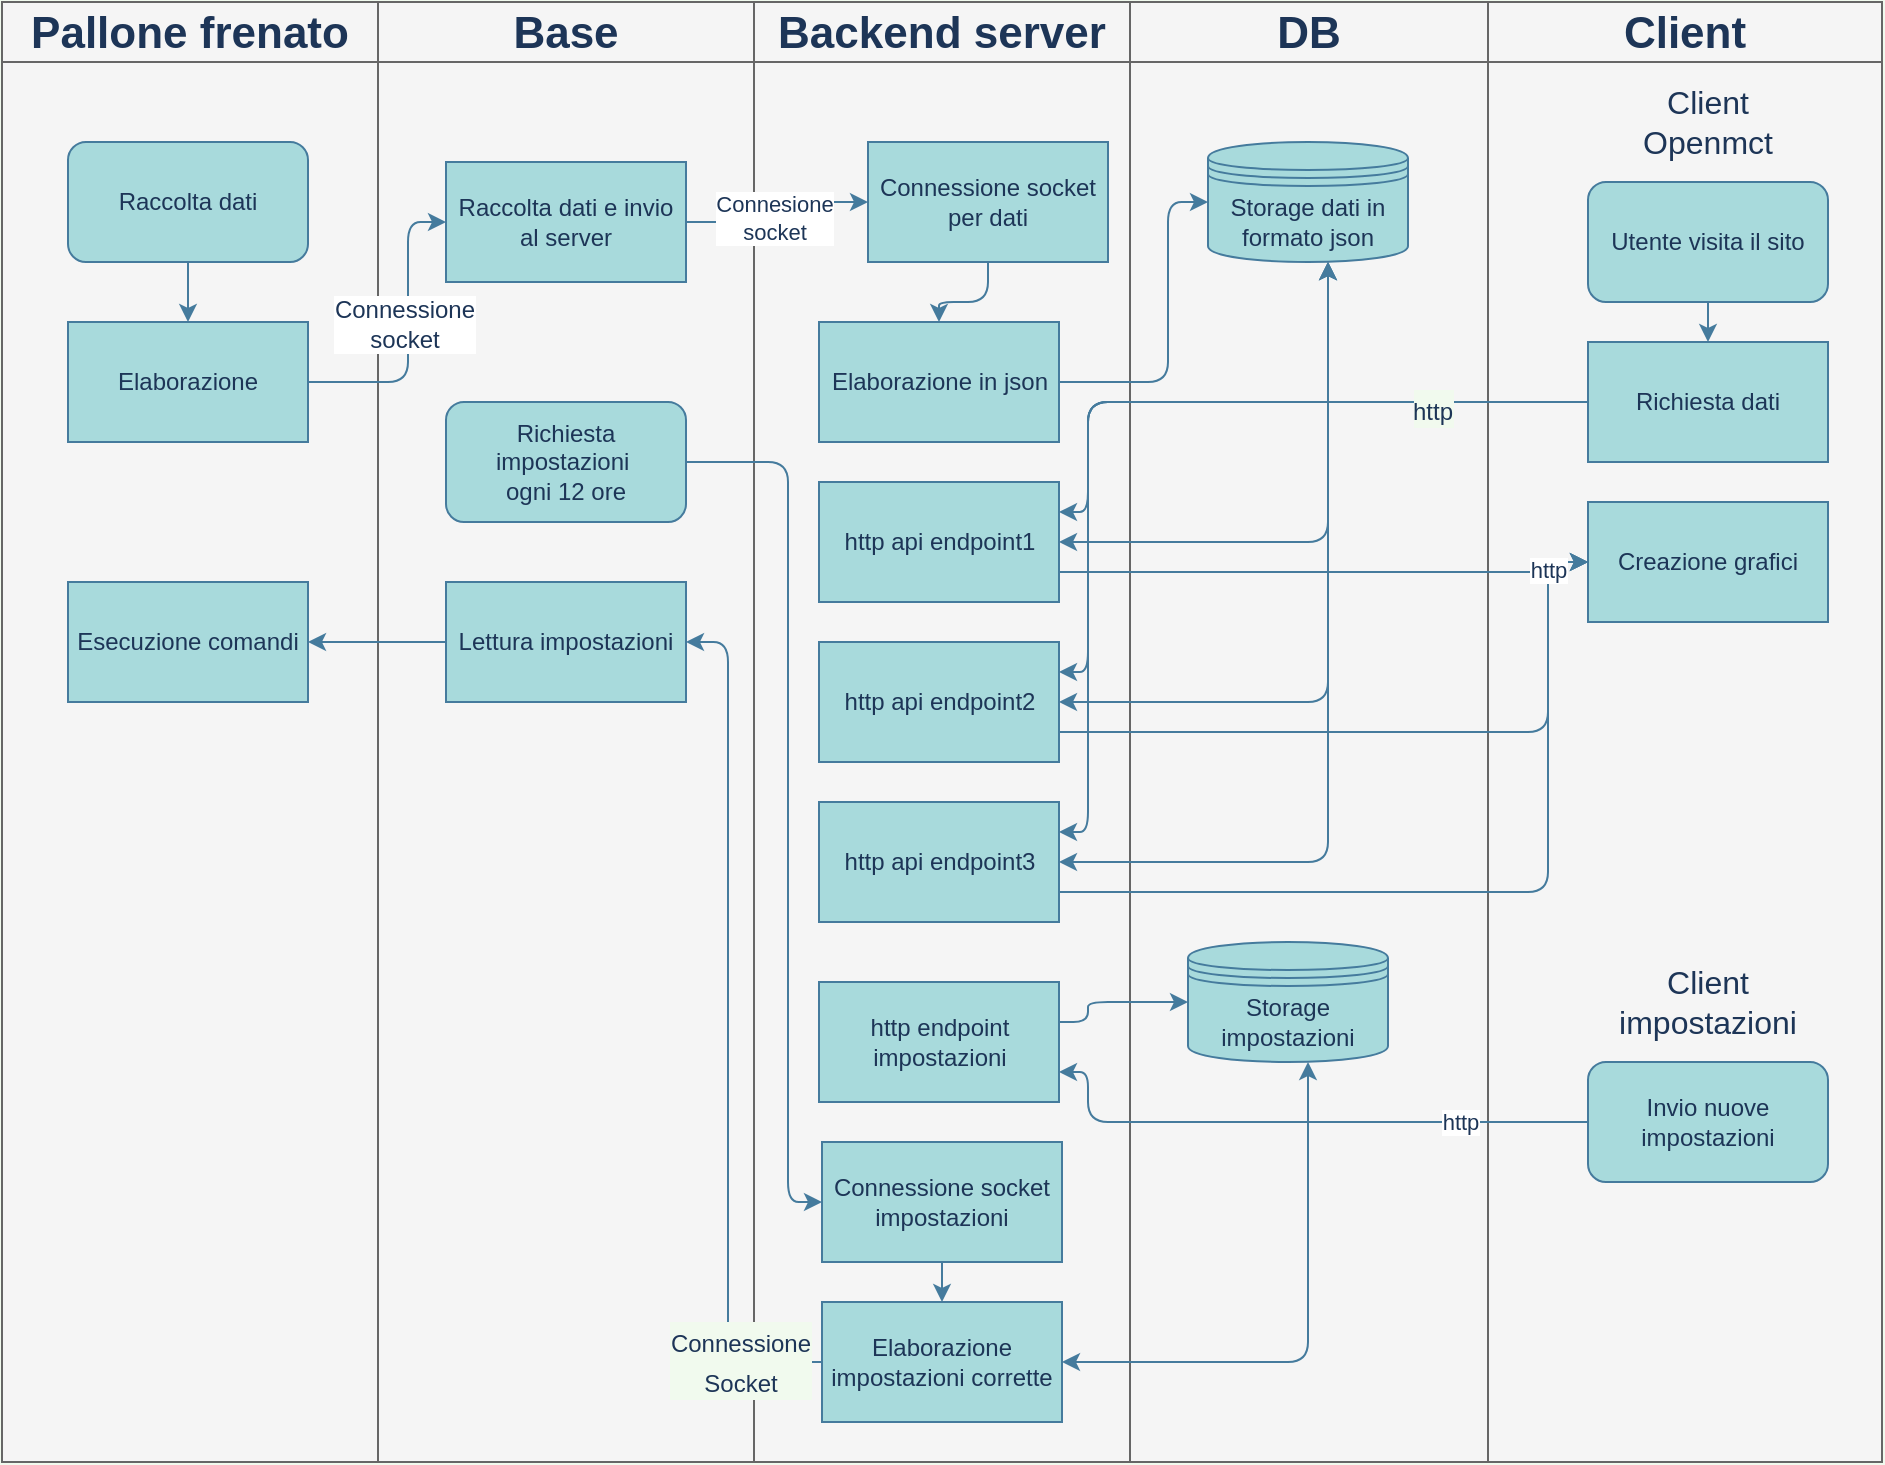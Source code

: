 <mxfile version="14.4.8" type="github">
  <diagram id="PwyaBWzQ6-fxvwa9Ljz5" name="Page-1">
    <mxGraphModel dx="1789" dy="549" grid="1" gridSize="10" guides="1" tooltips="1" connect="1" arrows="1" fold="1" page="1" pageScale="1" pageWidth="827" pageHeight="1169" background="#F1FAEE" math="0" shadow="0">
      <root>
        <mxCell id="0" />
        <mxCell id="1" parent="0" />
        <mxCell id="lO-5r40bLBqvEmJkPMS4-18" value="" style="shape=table;html=1;whiteSpace=wrap;startSize=0;container=1;collapsible=0;childLayout=tableLayout;fillColor=#f5f5f5;strokeColor=#666666;fontColor=#333333;" parent="1" vertex="1">
          <mxGeometry x="-113" y="30" width="940" height="730" as="geometry" />
        </mxCell>
        <mxCell id="lO-5r40bLBqvEmJkPMS4-19" value="" style="shape=partialRectangle;html=1;whiteSpace=wrap;collapsible=0;dropTarget=0;pointerEvents=0;fillColor=none;top=0;left=0;bottom=0;right=0;points=[[0,0.5],[1,0.5]];portConstraint=eastwest;strokeColor=#457B9D;fontColor=#1D3557;" parent="lO-5r40bLBqvEmJkPMS4-18" vertex="1">
          <mxGeometry width="940" height="30" as="geometry" />
        </mxCell>
        <mxCell id="lO-5r40bLBqvEmJkPMS4-20" value="&lt;font style=&quot;font-size: 22px&quot;&gt;&lt;b&gt;Pallone frenato&lt;/b&gt;&lt;/font&gt;" style="shape=partialRectangle;html=1;whiteSpace=wrap;connectable=0;overflow=hidden;fillColor=none;top=0;left=0;bottom=0;right=0;strokeColor=#457B9D;fontColor=#1D3557;" parent="lO-5r40bLBqvEmJkPMS4-19" vertex="1">
          <mxGeometry width="188" height="30" as="geometry" />
        </mxCell>
        <mxCell id="lO-5r40bLBqvEmJkPMS4-21" value="&lt;b&gt;&lt;font style=&quot;font-size: 22px&quot;&gt;Base&lt;/font&gt;&lt;/b&gt;" style="shape=partialRectangle;html=1;whiteSpace=wrap;connectable=0;overflow=hidden;fillColor=none;top=0;left=0;bottom=0;right=0;strokeColor=#457B9D;fontColor=#1D3557;" parent="lO-5r40bLBqvEmJkPMS4-19" vertex="1">
          <mxGeometry x="188" width="188" height="30" as="geometry" />
        </mxCell>
        <mxCell id="lO-5r40bLBqvEmJkPMS4-22" value="&lt;font style=&quot;font-size: 22px&quot;&gt;&lt;b&gt;Backend server&lt;/b&gt;&lt;/font&gt;" style="shape=partialRectangle;html=1;whiteSpace=wrap;connectable=0;overflow=hidden;fillColor=none;top=0;left=0;bottom=0;right=0;strokeColor=#457B9D;fontColor=#1D3557;" parent="lO-5r40bLBqvEmJkPMS4-19" vertex="1">
          <mxGeometry x="376" width="188" height="30" as="geometry" />
        </mxCell>
        <mxCell id="lO-5r40bLBqvEmJkPMS4-23" value="&lt;font style=&quot;font-size: 22px&quot;&gt;&lt;b&gt;DB&lt;/b&gt;&lt;/font&gt;" style="shape=partialRectangle;html=1;whiteSpace=wrap;connectable=0;overflow=hidden;fillColor=none;top=0;left=0;bottom=0;right=0;strokeColor=#457B9D;fontColor=#1D3557;" parent="lO-5r40bLBqvEmJkPMS4-19" vertex="1">
          <mxGeometry x="564" width="179" height="30" as="geometry" />
        </mxCell>
        <mxCell id="lO-5r40bLBqvEmJkPMS4-24" value="&lt;font style=&quot;font-size: 22px&quot;&gt;&lt;b&gt;Client&lt;/b&gt;&lt;/font&gt;" style="shape=partialRectangle;html=1;whiteSpace=wrap;connectable=0;overflow=hidden;fillColor=none;top=0;left=0;bottom=0;right=0;strokeColor=#457B9D;fontColor=#1D3557;" parent="lO-5r40bLBqvEmJkPMS4-19" vertex="1">
          <mxGeometry x="743" width="197" height="30" as="geometry" />
        </mxCell>
        <mxCell id="lO-5r40bLBqvEmJkPMS4-25" value="" style="shape=partialRectangle;html=1;whiteSpace=wrap;collapsible=0;dropTarget=0;pointerEvents=0;fillColor=none;top=0;left=0;bottom=0;right=0;points=[[0,0.5],[1,0.5]];portConstraint=eastwest;strokeColor=#457B9D;fontColor=#1D3557;" parent="lO-5r40bLBqvEmJkPMS4-18" vertex="1">
          <mxGeometry y="30" width="940" height="700" as="geometry" />
        </mxCell>
        <mxCell id="lO-5r40bLBqvEmJkPMS4-26" value="" style="shape=partialRectangle;html=1;whiteSpace=wrap;connectable=0;overflow=hidden;fillColor=none;top=0;left=0;bottom=0;right=0;strokeColor=#457B9D;fontColor=#1D3557;" parent="lO-5r40bLBqvEmJkPMS4-25" vertex="1">
          <mxGeometry width="188" height="700" as="geometry" />
        </mxCell>
        <mxCell id="lO-5r40bLBqvEmJkPMS4-27" value="" style="shape=partialRectangle;html=1;whiteSpace=wrap;connectable=0;overflow=hidden;fillColor=none;top=0;left=0;bottom=0;right=0;strokeColor=#457B9D;fontColor=#1D3557;" parent="lO-5r40bLBqvEmJkPMS4-25" vertex="1">
          <mxGeometry x="188" width="188" height="700" as="geometry" />
        </mxCell>
        <mxCell id="lO-5r40bLBqvEmJkPMS4-28" value="" style="shape=partialRectangle;html=1;whiteSpace=wrap;connectable=0;overflow=hidden;fillColor=none;top=0;left=0;bottom=0;right=0;strokeColor=#457B9D;fontColor=#1D3557;" parent="lO-5r40bLBqvEmJkPMS4-25" vertex="1">
          <mxGeometry x="376" width="188" height="700" as="geometry" />
        </mxCell>
        <mxCell id="lO-5r40bLBqvEmJkPMS4-29" value="" style="shape=partialRectangle;html=1;whiteSpace=wrap;connectable=0;overflow=hidden;fillColor=none;top=0;left=0;bottom=0;right=0;strokeColor=#457B9D;fontColor=#1D3557;" parent="lO-5r40bLBqvEmJkPMS4-25" vertex="1">
          <mxGeometry x="564" width="179" height="700" as="geometry" />
        </mxCell>
        <mxCell id="lO-5r40bLBqvEmJkPMS4-30" value="" style="shape=partialRectangle;html=1;whiteSpace=wrap;connectable=0;overflow=hidden;fillColor=none;top=0;left=0;bottom=0;right=0;strokeColor=#457B9D;fontColor=#1D3557;" parent="lO-5r40bLBqvEmJkPMS4-25" vertex="1">
          <mxGeometry x="743" width="197" height="700" as="geometry" />
        </mxCell>
        <mxCell id="lO-5r40bLBqvEmJkPMS4-94" style="edgeStyle=orthogonalEdgeStyle;rounded=0;orthogonalLoop=1;jettySize=auto;html=1;entryX=0.5;entryY=0;entryDx=0;entryDy=0;strokeColor=#457B9D;fontColor=#1D3557;labelBackgroundColor=#F1FAEE;" parent="1" target="lO-5r40bLBqvEmJkPMS4-37" edge="1">
          <mxGeometry relative="1" as="geometry">
            <mxPoint x="-20" y="160" as="sourcePoint" />
          </mxGeometry>
        </mxCell>
        <mxCell id="lO-5r40bLBqvEmJkPMS4-149" style="edgeStyle=orthogonalEdgeStyle;curved=0;rounded=1;sketch=0;orthogonalLoop=1;jettySize=auto;html=1;entryX=0;entryY=0.5;entryDx=0;entryDy=0;strokeColor=#457B9D;fillColor=#A8DADC;fontColor=#1D3557;" parent="1" source="lO-5r40bLBqvEmJkPMS4-37" target="lO-5r40bLBqvEmJkPMS4-86" edge="1">
          <mxGeometry relative="1" as="geometry">
            <Array as="points">
              <mxPoint x="90" y="220" />
              <mxPoint x="90" y="140" />
            </Array>
          </mxGeometry>
        </mxCell>
        <mxCell id="lO-5r40bLBqvEmJkPMS4-151" value="&lt;font style=&quot;font-size: 12px&quot;&gt;Connessione&lt;br&gt;socket&lt;br&gt;&lt;/font&gt;" style="edgeLabel;html=1;align=center;verticalAlign=middle;resizable=0;points=[];fontColor=#1D3557;" parent="lO-5r40bLBqvEmJkPMS4-149" vertex="1" connectable="0">
          <mxGeometry x="0.066" y="2" relative="1" as="geometry">
            <mxPoint as="offset" />
          </mxGeometry>
        </mxCell>
        <mxCell id="lO-5r40bLBqvEmJkPMS4-37" value="Elaborazione" style="rounded=0;whiteSpace=wrap;html=1;fillColor=#A8DADC;strokeColor=#457B9D;fontColor=#1D3557;" parent="1" vertex="1">
          <mxGeometry x="-80" y="190" width="120" height="60" as="geometry" />
        </mxCell>
        <mxCell id="lO-5r40bLBqvEmJkPMS4-103" style="edgeStyle=orthogonalEdgeStyle;rounded=1;orthogonalLoop=1;jettySize=auto;html=1;entryX=0.5;entryY=0;entryDx=0;entryDy=0;strokeColor=#457B9D;fontColor=#1D3557;labelBackgroundColor=#F1FAEE;" parent="1" source="lO-5r40bLBqvEmJkPMS4-45" target="lO-5r40bLBqvEmJkPMS4-88" edge="1">
          <mxGeometry relative="1" as="geometry" />
        </mxCell>
        <mxCell id="lO-5r40bLBqvEmJkPMS4-45" value="Connessione socket per dati" style="rounded=0;whiteSpace=wrap;html=1;fillColor=#A8DADC;strokeColor=#457B9D;fontColor=#1D3557;" parent="1" vertex="1">
          <mxGeometry x="320" y="100" width="120" height="60" as="geometry" />
        </mxCell>
        <mxCell id="lO-5r40bLBqvEmJkPMS4-123" style="edgeStyle=orthogonalEdgeStyle;rounded=1;orthogonalLoop=1;jettySize=auto;html=1;exitX=1;exitY=0.75;exitDx=0;exitDy=0;strokeColor=#457B9D;fontColor=#1D3557;labelBackgroundColor=#F1FAEE;" parent="1" source="lO-5r40bLBqvEmJkPMS4-56" edge="1">
          <mxGeometry relative="1" as="geometry">
            <mxPoint x="680" y="310" as="targetPoint" />
            <Array as="points">
              <mxPoint x="660" y="315" />
              <mxPoint x="660" y="310" />
            </Array>
          </mxGeometry>
        </mxCell>
        <mxCell id="lO-5r40bLBqvEmJkPMS4-56" value="http api endpoint1&lt;span style=&quot;color: rgba(0 , 0 , 0 , 0) ; font-family: monospace ; font-size: 0px&quot;&gt;%3CmxGraphModel%3E%3Croot%3E%3CmxCell%20id%3D%220%22%2F%3E%3CmxCell%20id%3D%221%22%20parent%3D%220%22%2F%3E%3CmxCell%20id%3D%222%22%20value%3D%22Lane%203%22%20style%3D%22swimlane%3Bhtml%3D1%3BstartSize%3D20%3B%22%20vertex%3D%221%22%20parent%3D%221%22%3E%3CmxGeometry%20x%3D%22470%22%20y%3D%2260%22%20width%3D%22120%22%20height%3D%22460%22%20as%3D%22geometry%22%2F%3E%3C%2FmxCell%3E%3C%2Froot%3E%3C%2FmxGraphModel%3E&lt;/span&gt;" style="rounded=0;whiteSpace=wrap;html=1;fillColor=#A8DADC;strokeColor=#457B9D;fontColor=#1D3557;" parent="1" vertex="1">
          <mxGeometry x="295.5" y="270" width="120" height="60" as="geometry" />
        </mxCell>
        <mxCell id="lO-5r40bLBqvEmJkPMS4-121" style="edgeStyle=orthogonalEdgeStyle;rounded=1;orthogonalLoop=1;jettySize=auto;html=1;exitX=1;exitY=0.75;exitDx=0;exitDy=0;entryX=0;entryY=0.5;entryDx=0;entryDy=0;strokeColor=#457B9D;fontColor=#1D3557;labelBackgroundColor=#F1FAEE;" parent="1" source="lO-5r40bLBqvEmJkPMS4-58" target="lO-5r40bLBqvEmJkPMS4-65" edge="1">
          <mxGeometry relative="1" as="geometry">
            <Array as="points">
              <mxPoint x="660" y="475" />
              <mxPoint x="660" y="310" />
            </Array>
          </mxGeometry>
        </mxCell>
        <mxCell id="lO-5r40bLBqvEmJkPMS4-58" value="http api endpoint3&lt;span style=&quot;color: rgba(0 , 0 , 0 , 0) ; font-family: monospace ; font-size: 0px&quot;&gt;%3CmxGraphModel%3E%3Croot%3E%3CmxCell%20id%3D%220%22%2F%3E%3CmxCell%20id%3D%221%22%20parent%3D%220%22%2F%3E%3CmxCell%20id%3D%222%22%20value%3D%22Lane%203%22%20style%3D%22swimlane%3Bhtml%3D1%3BstartSize%3D20%3B%22%20vertex%3D%221%22%20parent%3D%221%22%3E%3CmxGeometry%20x%3D%22470%22%20y%3D%2260%22%20width%3D%22120%22%20height%3D%22460%22%20as%3D%22geometry%22%2F%3E%3C%2FmxCell%3E%3C%2Froot%3E%3C%2FmxGraphModel%3E&lt;/span&gt;" style="rounded=0;whiteSpace=wrap;html=1;fillColor=#A8DADC;strokeColor=#457B9D;fontColor=#1D3557;" parent="1" vertex="1">
          <mxGeometry x="295.5" y="430" width="120" height="60" as="geometry" />
        </mxCell>
        <mxCell id="lO-5r40bLBqvEmJkPMS4-120" style="edgeStyle=orthogonalEdgeStyle;rounded=1;orthogonalLoop=1;jettySize=auto;html=1;exitX=1;exitY=0.75;exitDx=0;exitDy=0;entryX=0;entryY=0.5;entryDx=0;entryDy=0;strokeColor=#457B9D;fontColor=#1D3557;labelBackgroundColor=#F1FAEE;" parent="1" source="lO-5r40bLBqvEmJkPMS4-59" target="lO-5r40bLBqvEmJkPMS4-65" edge="1">
          <mxGeometry relative="1" as="geometry">
            <Array as="points">
              <mxPoint x="660" y="395" />
              <mxPoint x="660" y="310" />
            </Array>
          </mxGeometry>
        </mxCell>
        <mxCell id="lO-5r40bLBqvEmJkPMS4-152" value="http" style="edgeLabel;html=1;align=center;verticalAlign=middle;resizable=0;points=[];fontColor=#1D3557;" parent="lO-5r40bLBqvEmJkPMS4-120" vertex="1" connectable="0">
          <mxGeometry x="0.866" relative="1" as="geometry">
            <mxPoint as="offset" />
          </mxGeometry>
        </mxCell>
        <mxCell id="lO-5r40bLBqvEmJkPMS4-59" value="http api endpoint2&lt;span style=&quot;color: rgba(0 , 0 , 0 , 0) ; font-family: monospace ; font-size: 0px&quot;&gt;%3CmxGraphModel%3E%3Croot%3E%3CmxCell%20id%3D%220%22%2F%3E%3CmxCell%20id%3D%221%22%20parent%3D%220%22%2F%3E%3CmxCell%20id%3D%222%22%20value%3D%22Lane%203%22%20style%3D%22swimlane%3Bhtml%3D1%3BstartSize%3D20%3B%22%20vertex%3D%221%22%20parent%3D%221%22%3E%3CmxGeometry%20x%3D%22470%22%20y%3D%2260%22%20width%3D%22120%22%20height%3D%22460%22%20as%3D%22geometry%22%2F%3E%3C%2FmxCell%3E%3C%2Froot%3E%3C%2FmxGraphModel%3&lt;/span&gt;" style="rounded=0;whiteSpace=wrap;html=1;fillColor=#A8DADC;strokeColor=#457B9D;fontColor=#1D3557;" parent="1" vertex="1">
          <mxGeometry x="295.5" y="350" width="120" height="60" as="geometry" />
        </mxCell>
        <mxCell id="lO-5r40bLBqvEmJkPMS4-146" style="edgeStyle=orthogonalEdgeStyle;rounded=1;orthogonalLoop=1;jettySize=auto;html=1;exitX=0.5;exitY=1;exitDx=0;exitDy=0;entryX=0.5;entryY=0;entryDx=0;entryDy=0;strokeColor=#457B9D;fontSize=16;fontColor=#1D3557;labelBackgroundColor=#F1FAEE;" parent="1" target="lO-5r40bLBqvEmJkPMS4-64" edge="1">
          <mxGeometry relative="1" as="geometry">
            <mxPoint x="740" y="180" as="sourcePoint" />
          </mxGeometry>
        </mxCell>
        <mxCell id="lO-5r40bLBqvEmJkPMS4-116" style="edgeStyle=orthogonalEdgeStyle;rounded=1;orthogonalLoop=1;jettySize=auto;html=1;entryX=1;entryY=0.25;entryDx=0;entryDy=0;strokeColor=#457B9D;fontColor=#1D3557;labelBackgroundColor=#F1FAEE;" parent="1" source="lO-5r40bLBqvEmJkPMS4-64" target="lO-5r40bLBqvEmJkPMS4-56" edge="1">
          <mxGeometry relative="1" as="geometry">
            <Array as="points">
              <mxPoint x="430" y="230" />
              <mxPoint x="430" y="285" />
            </Array>
          </mxGeometry>
        </mxCell>
        <mxCell id="lO-5r40bLBqvEmJkPMS4-117" style="edgeStyle=orthogonalEdgeStyle;rounded=1;orthogonalLoop=1;jettySize=auto;html=1;entryX=1;entryY=0.25;entryDx=0;entryDy=0;strokeColor=#457B9D;fontColor=#1D3557;labelBackgroundColor=#F1FAEE;" parent="1" source="lO-5r40bLBqvEmJkPMS4-64" target="lO-5r40bLBqvEmJkPMS4-59" edge="1">
          <mxGeometry relative="1" as="geometry">
            <Array as="points">
              <mxPoint x="430" y="230" />
              <mxPoint x="430" y="365" />
            </Array>
          </mxGeometry>
        </mxCell>
        <mxCell id="lO-5r40bLBqvEmJkPMS4-118" style="edgeStyle=orthogonalEdgeStyle;rounded=1;orthogonalLoop=1;jettySize=auto;html=1;entryX=1;entryY=0.25;entryDx=0;entryDy=0;strokeColor=#457B9D;fontColor=#1D3557;labelBackgroundColor=#F1FAEE;" parent="1" source="lO-5r40bLBqvEmJkPMS4-64" target="lO-5r40bLBqvEmJkPMS4-58" edge="1">
          <mxGeometry relative="1" as="geometry">
            <Array as="points">
              <mxPoint x="430" y="230" />
              <mxPoint x="430" y="445" />
            </Array>
          </mxGeometry>
        </mxCell>
        <mxCell id="lO-5r40bLBqvEmJkPMS4-145" value="&lt;font style=&quot;font-size: 12px&quot;&gt;http&lt;/font&gt;" style="edgeLabel;html=1;align=center;verticalAlign=middle;resizable=0;points=[];fontSize=16;fontColor=#1D3557;labelBackgroundColor=#F1FAEE;" parent="lO-5r40bLBqvEmJkPMS4-118" vertex="1" connectable="0">
          <mxGeometry x="-0.674" y="3" relative="1" as="geometry">
            <mxPoint as="offset" />
          </mxGeometry>
        </mxCell>
        <mxCell id="lO-5r40bLBqvEmJkPMS4-64" value="Richiesta dati" style="rounded=0;whiteSpace=wrap;html=1;fillColor=#A8DADC;strokeColor=#457B9D;fontColor=#1D3557;" parent="1" vertex="1">
          <mxGeometry x="680" y="200" width="120" height="60" as="geometry" />
        </mxCell>
        <mxCell id="lO-5r40bLBqvEmJkPMS4-65" value="Creazione grafici" style="rounded=0;whiteSpace=wrap;html=1;fillColor=#A8DADC;strokeColor=#457B9D;fontColor=#1D3557;" parent="1" vertex="1">
          <mxGeometry x="680" y="280" width="120" height="60" as="geometry" />
        </mxCell>
        <mxCell id="lO-5r40bLBqvEmJkPMS4-79" value="&lt;font style=&quot;font-size: 16px&quot;&gt;Client&lt;br&gt;Openmct&lt;/font&gt;" style="text;html=1;strokeColor=none;fillColor=none;align=center;verticalAlign=middle;whiteSpace=wrap;rounded=0;fontColor=#1D3557;" parent="1" vertex="1">
          <mxGeometry x="720" y="80" width="40" height="20" as="geometry" />
        </mxCell>
        <mxCell id="lO-5r40bLBqvEmJkPMS4-126" style="edgeStyle=orthogonalEdgeStyle;rounded=1;orthogonalLoop=1;jettySize=auto;html=1;entryX=1;entryY=0.75;entryDx=0;entryDy=0;strokeColor=#457B9D;fontSize=16;fontColor=#1D3557;labelBackgroundColor=#F1FAEE;" parent="1" target="lO-5r40bLBqvEmJkPMS4-84" edge="1">
          <mxGeometry relative="1" as="geometry">
            <Array as="points">
              <mxPoint x="430" y="590" />
              <mxPoint x="430" y="565" />
            </Array>
            <mxPoint x="688.333" y="590" as="sourcePoint" />
          </mxGeometry>
        </mxCell>
        <mxCell id="lO-5r40bLBqvEmJkPMS4-153" value="http" style="edgeLabel;html=1;align=center;verticalAlign=middle;resizable=0;points=[];fontColor=#1D3557;" parent="lO-5r40bLBqvEmJkPMS4-126" vertex="1" connectable="0">
          <mxGeometry x="-0.514" relative="1" as="geometry">
            <mxPoint as="offset" />
          </mxGeometry>
        </mxCell>
        <mxCell id="lO-5r40bLBqvEmJkPMS4-134" style="edgeStyle=orthogonalEdgeStyle;rounded=1;orthogonalLoop=1;jettySize=auto;html=1;entryX=0;entryY=0.5;entryDx=0;entryDy=0;strokeColor=#457B9D;fontSize=16;fontColor=#1D3557;labelBackgroundColor=#F1FAEE;" parent="1" target="lO-5r40bLBqvEmJkPMS4-87" edge="1">
          <mxGeometry relative="1" as="geometry">
            <Array as="points">
              <mxPoint x="219" y="260" />
              <mxPoint x="280" y="260" />
              <mxPoint x="280" y="630" />
            </Array>
            <mxPoint x="219" y="250" as="sourcePoint" />
          </mxGeometry>
        </mxCell>
        <mxCell id="lO-5r40bLBqvEmJkPMS4-127" style="edgeStyle=orthogonalEdgeStyle;rounded=1;orthogonalLoop=1;jettySize=auto;html=1;entryX=0;entryY=0.5;entryDx=0;entryDy=0;strokeColor=#457B9D;fontSize=16;fontColor=#1D3557;labelBackgroundColor=#F1FAEE;" parent="1" source="lO-5r40bLBqvEmJkPMS4-84" edge="1">
          <mxGeometry relative="1" as="geometry">
            <Array as="points">
              <mxPoint x="430" y="540" />
              <mxPoint x="430" y="530" />
            </Array>
            <mxPoint x="480" y="530" as="targetPoint" />
          </mxGeometry>
        </mxCell>
        <mxCell id="lO-5r40bLBqvEmJkPMS4-84" value="http endpoint impostazioni" style="rounded=0;whiteSpace=wrap;html=1;fillColor=#A8DADC;strokeColor=#457B9D;fontColor=#1D3557;" parent="1" vertex="1">
          <mxGeometry x="295.5" y="520" width="120" height="60" as="geometry" />
        </mxCell>
        <mxCell id="lO-5r40bLBqvEmJkPMS4-147" style="edgeStyle=orthogonalEdgeStyle;curved=0;rounded=1;sketch=0;orthogonalLoop=1;jettySize=auto;html=1;entryX=0;entryY=0.5;entryDx=0;entryDy=0;strokeColor=#457B9D;fillColor=#A8DADC;fontColor=#1D3557;" parent="1" source="lO-5r40bLBqvEmJkPMS4-86" target="lO-5r40bLBqvEmJkPMS4-45" edge="1">
          <mxGeometry relative="1" as="geometry">
            <Array as="points">
              <mxPoint x="290" y="140" />
              <mxPoint x="290" y="130" />
            </Array>
          </mxGeometry>
        </mxCell>
        <mxCell id="lO-5r40bLBqvEmJkPMS4-148" value="Connesione&lt;br&gt;socket" style="edgeLabel;html=1;align=center;verticalAlign=middle;resizable=0;points=[];fontColor=#1D3557;" parent="lO-5r40bLBqvEmJkPMS4-147" vertex="1" connectable="0">
          <mxGeometry x="-0.13" y="2" relative="1" as="geometry">
            <mxPoint as="offset" />
          </mxGeometry>
        </mxCell>
        <mxCell id="lO-5r40bLBqvEmJkPMS4-86" value="Raccolta dati e invio al server" style="rounded=0;whiteSpace=wrap;html=1;fillColor=#A8DADC;strokeColor=#457B9D;fontColor=#1D3557;" parent="1" vertex="1">
          <mxGeometry x="109" y="110" width="120" height="60" as="geometry" />
        </mxCell>
        <mxCell id="lO-5r40bLBqvEmJkPMS4-87" value="Connessione socket impostazioni" style="rounded=0;whiteSpace=wrap;html=1;fillColor=#A8DADC;strokeColor=#457B9D;fontColor=#1D3557;" parent="1" vertex="1">
          <mxGeometry x="297" y="600" width="120" height="60" as="geometry" />
        </mxCell>
        <mxCell id="lO-5r40bLBqvEmJkPMS4-104" style="edgeStyle=orthogonalEdgeStyle;rounded=1;orthogonalLoop=1;jettySize=auto;html=1;entryX=0;entryY=0.5;entryDx=0;entryDy=0;strokeColor=#457B9D;fontColor=#1D3557;labelBackgroundColor=#F1FAEE;" parent="1" source="lO-5r40bLBqvEmJkPMS4-88" edge="1">
          <mxGeometry relative="1" as="geometry">
            <Array as="points">
              <mxPoint x="470" y="220" />
              <mxPoint x="470" y="130" />
            </Array>
            <mxPoint x="490" y="130" as="targetPoint" />
          </mxGeometry>
        </mxCell>
        <mxCell id="lO-5r40bLBqvEmJkPMS4-88" value="Elaborazione in json" style="rounded=0;whiteSpace=wrap;html=1;fillColor=#A8DADC;strokeColor=#457B9D;fontColor=#1D3557;" parent="1" vertex="1">
          <mxGeometry x="295.5" y="190" width="120" height="60" as="geometry" />
        </mxCell>
        <mxCell id="lO-5r40bLBqvEmJkPMS4-141" style="edgeStyle=orthogonalEdgeStyle;rounded=1;orthogonalLoop=1;jettySize=auto;html=1;strokeColor=#457B9D;fontSize=16;fontColor=#1D3557;labelBackgroundColor=#F1FAEE;" parent="1" source="lO-5r40bLBqvEmJkPMS4-89" target="lO-5r40bLBqvEmJkPMS4-91" edge="1">
          <mxGeometry relative="1" as="geometry" />
        </mxCell>
        <mxCell id="lO-5r40bLBqvEmJkPMS4-89" value="Lettura impostazioni" style="rounded=0;whiteSpace=wrap;html=1;fillColor=#A8DADC;strokeColor=#457B9D;fontColor=#1D3557;" parent="1" vertex="1">
          <mxGeometry x="109" y="320" width="120" height="60" as="geometry" />
        </mxCell>
        <mxCell id="lO-5r40bLBqvEmJkPMS4-91" value="Esecuzione comandi" style="rounded=0;whiteSpace=wrap;html=1;fillColor=#A8DADC;strokeColor=#457B9D;fontColor=#1D3557;" parent="1" vertex="1">
          <mxGeometry x="-80" y="320" width="120" height="60" as="geometry" />
        </mxCell>
        <mxCell id="lO-5r40bLBqvEmJkPMS4-113" value="" style="endArrow=classic;startArrow=classic;html=1;strokeColor=#457B9D;exitX=1;exitY=0.5;exitDx=0;exitDy=0;fontColor=#1D3557;labelBackgroundColor=#F1FAEE;" parent="1" source="lO-5r40bLBqvEmJkPMS4-56" edge="1">
          <mxGeometry width="50" height="50" relative="1" as="geometry">
            <mxPoint x="500" y="210" as="sourcePoint" />
            <mxPoint x="550" y="160" as="targetPoint" />
            <Array as="points">
              <mxPoint x="550" y="300" />
            </Array>
          </mxGeometry>
        </mxCell>
        <mxCell id="lO-5r40bLBqvEmJkPMS4-114" value="" style="endArrow=classic;startArrow=classic;html=1;strokeColor=#457B9D;exitX=1;exitY=0.5;exitDx=0;exitDy=0;entryX=0.5;entryY=1;entryDx=0;entryDy=0;fontColor=#1D3557;labelBackgroundColor=#F1FAEE;" parent="1" source="lO-5r40bLBqvEmJkPMS4-59" edge="1">
          <mxGeometry width="50" height="50" relative="1" as="geometry">
            <mxPoint x="330" y="350" as="sourcePoint" />
            <mxPoint x="550" y="160" as="targetPoint" />
            <Array as="points">
              <mxPoint x="550" y="380" />
            </Array>
          </mxGeometry>
        </mxCell>
        <mxCell id="lO-5r40bLBqvEmJkPMS4-115" value="" style="endArrow=classic;startArrow=classic;html=1;strokeColor=#457B9D;exitX=1;exitY=0.5;exitDx=0;exitDy=0;fontColor=#1D3557;labelBackgroundColor=#F1FAEE;" parent="1" source="lO-5r40bLBqvEmJkPMS4-58" edge="1">
          <mxGeometry width="50" height="50" relative="1" as="geometry">
            <mxPoint x="330" y="450" as="sourcePoint" />
            <mxPoint x="550" y="160" as="targetPoint" />
            <Array as="points">
              <mxPoint x="550" y="460" />
            </Array>
          </mxGeometry>
        </mxCell>
        <mxCell id="lO-5r40bLBqvEmJkPMS4-124" value="&lt;span style=&quot;font-weight: normal&quot;&gt;Client&lt;br&gt;impostazioni&lt;br&gt;&lt;/span&gt;" style="text;html=1;strokeColor=none;fillColor=none;align=center;verticalAlign=middle;whiteSpace=wrap;rounded=0;fontSize=16;fontStyle=1;fontColor=#1D3557;" parent="1" vertex="1">
          <mxGeometry x="720" y="520" width="40" height="20" as="geometry" />
        </mxCell>
        <mxCell id="lO-5r40bLBqvEmJkPMS4-128" value="" style="endArrow=classic;startArrow=classic;html=1;strokeColor=#457B9D;fontSize=16;exitX=0.5;exitY=1;exitDx=0;exitDy=0;entryX=1;entryY=0.5;entryDx=0;entryDy=0;fontColor=#1D3557;labelBackgroundColor=#F1FAEE;" parent="1" target="lO-5r40bLBqvEmJkPMS4-129" edge="1">
          <mxGeometry width="50" height="50" relative="1" as="geometry">
            <mxPoint x="540" y="560" as="sourcePoint" />
            <mxPoint x="380" y="530" as="targetPoint" />
            <Array as="points">
              <mxPoint x="540" y="710" />
            </Array>
          </mxGeometry>
        </mxCell>
        <mxCell id="lO-5r40bLBqvEmJkPMS4-140" style="edgeStyle=orthogonalEdgeStyle;rounded=1;orthogonalLoop=1;jettySize=auto;html=1;entryX=1;entryY=0.5;entryDx=0;entryDy=0;strokeColor=#457B9D;fontSize=16;fontColor=#1D3557;labelBackgroundColor=#F1FAEE;" parent="1" source="lO-5r40bLBqvEmJkPMS4-129" target="lO-5r40bLBqvEmJkPMS4-89" edge="1">
          <mxGeometry relative="1" as="geometry">
            <Array as="points">
              <mxPoint x="250" y="710" />
              <mxPoint x="250" y="350" />
            </Array>
          </mxGeometry>
        </mxCell>
        <mxCell id="lO-5r40bLBqvEmJkPMS4-144" value="&lt;span style=&quot;font-size: 12px&quot;&gt;Connessione&lt;br&gt;Socket&lt;br&gt;&lt;/span&gt;" style="edgeLabel;html=1;align=center;verticalAlign=middle;resizable=0;points=[];fontSize=16;fontColor=#1D3557;labelBackgroundColor=#F1FAEE;" parent="lO-5r40bLBqvEmJkPMS4-140" vertex="1" connectable="0">
          <mxGeometry x="0.186" y="2" relative="1" as="geometry">
            <mxPoint x="7.5" y="206" as="offset" />
          </mxGeometry>
        </mxCell>
        <mxCell id="lO-5r40bLBqvEmJkPMS4-129" value="Elaborazione impostazioni corrette" style="rounded=0;whiteSpace=wrap;html=1;fillColor=#A8DADC;strokeColor=#457B9D;fontColor=#1D3557;" parent="1" vertex="1">
          <mxGeometry x="297" y="680" width="120" height="60" as="geometry" />
        </mxCell>
        <mxCell id="lO-5r40bLBqvEmJkPMS4-139" value="" style="endArrow=classic;html=1;strokeColor=#457B9D;fontSize=16;exitX=0.5;exitY=1;exitDx=0;exitDy=0;entryX=0.5;entryY=0;entryDx=0;entryDy=0;fontColor=#1D3557;labelBackgroundColor=#F1FAEE;" parent="1" source="lO-5r40bLBqvEmJkPMS4-87" target="lO-5r40bLBqvEmJkPMS4-129" edge="1">
          <mxGeometry width="50" height="50" relative="1" as="geometry">
            <mxPoint x="330" y="530" as="sourcePoint" />
            <mxPoint x="380" y="480" as="targetPoint" />
          </mxGeometry>
        </mxCell>
        <mxCell id="S316sZarmtRFLHwWcxjk-1" value="&lt;span&gt;Raccolta dati&lt;/span&gt;" style="rounded=1;whiteSpace=wrap;html=1;sketch=0;strokeColor=#457B9D;fillColor=#A8DADC;fontColor=#1D3557;" vertex="1" parent="1">
          <mxGeometry x="-80" y="100" width="120" height="60" as="geometry" />
        </mxCell>
        <mxCell id="S316sZarmtRFLHwWcxjk-2" value="&lt;span&gt;Storage&lt;/span&gt;&lt;br&gt;&lt;span&gt;impostazioni&lt;/span&gt;" style="shape=datastore;whiteSpace=wrap;html=1;rounded=0;sketch=0;strokeColor=#457B9D;fillColor=#A8DADC;fontColor=#1D3557;" vertex="1" parent="1">
          <mxGeometry x="480" y="500" width="100" height="60" as="geometry" />
        </mxCell>
        <mxCell id="S316sZarmtRFLHwWcxjk-3" value="&lt;span&gt;Richiesta impostazioni&amp;nbsp;&lt;/span&gt;&lt;br&gt;&lt;span&gt;ogni 12 ore&lt;/span&gt;" style="rounded=1;whiteSpace=wrap;html=1;sketch=0;strokeColor=#457B9D;fillColor=#A8DADC;fontColor=#1D3557;" vertex="1" parent="1">
          <mxGeometry x="109" y="230" width="120" height="60" as="geometry" />
        </mxCell>
        <mxCell id="S316sZarmtRFLHwWcxjk-4" value="&lt;span&gt;Utente visita il sito&lt;/span&gt;" style="rounded=1;whiteSpace=wrap;html=1;sketch=0;strokeColor=#457B9D;fillColor=#A8DADC;fontColor=#1D3557;" vertex="1" parent="1">
          <mxGeometry x="680" y="120" width="120" height="60" as="geometry" />
        </mxCell>
        <mxCell id="S316sZarmtRFLHwWcxjk-5" value="&lt;span&gt;Invio nuove impostazioni&lt;/span&gt;" style="rounded=1;whiteSpace=wrap;html=1;sketch=0;strokeColor=#457B9D;fillColor=#A8DADC;fontColor=#1D3557;" vertex="1" parent="1">
          <mxGeometry x="680" y="560" width="120" height="60" as="geometry" />
        </mxCell>
        <mxCell id="S316sZarmtRFLHwWcxjk-6" value="&lt;span&gt;Storage dati in formato json&lt;/span&gt;" style="shape=datastore;whiteSpace=wrap;html=1;rounded=0;sketch=0;strokeColor=#457B9D;fillColor=#A8DADC;fontColor=#1D3557;" vertex="1" parent="1">
          <mxGeometry x="490" y="100" width="100" height="60" as="geometry" />
        </mxCell>
      </root>
    </mxGraphModel>
  </diagram>
</mxfile>
